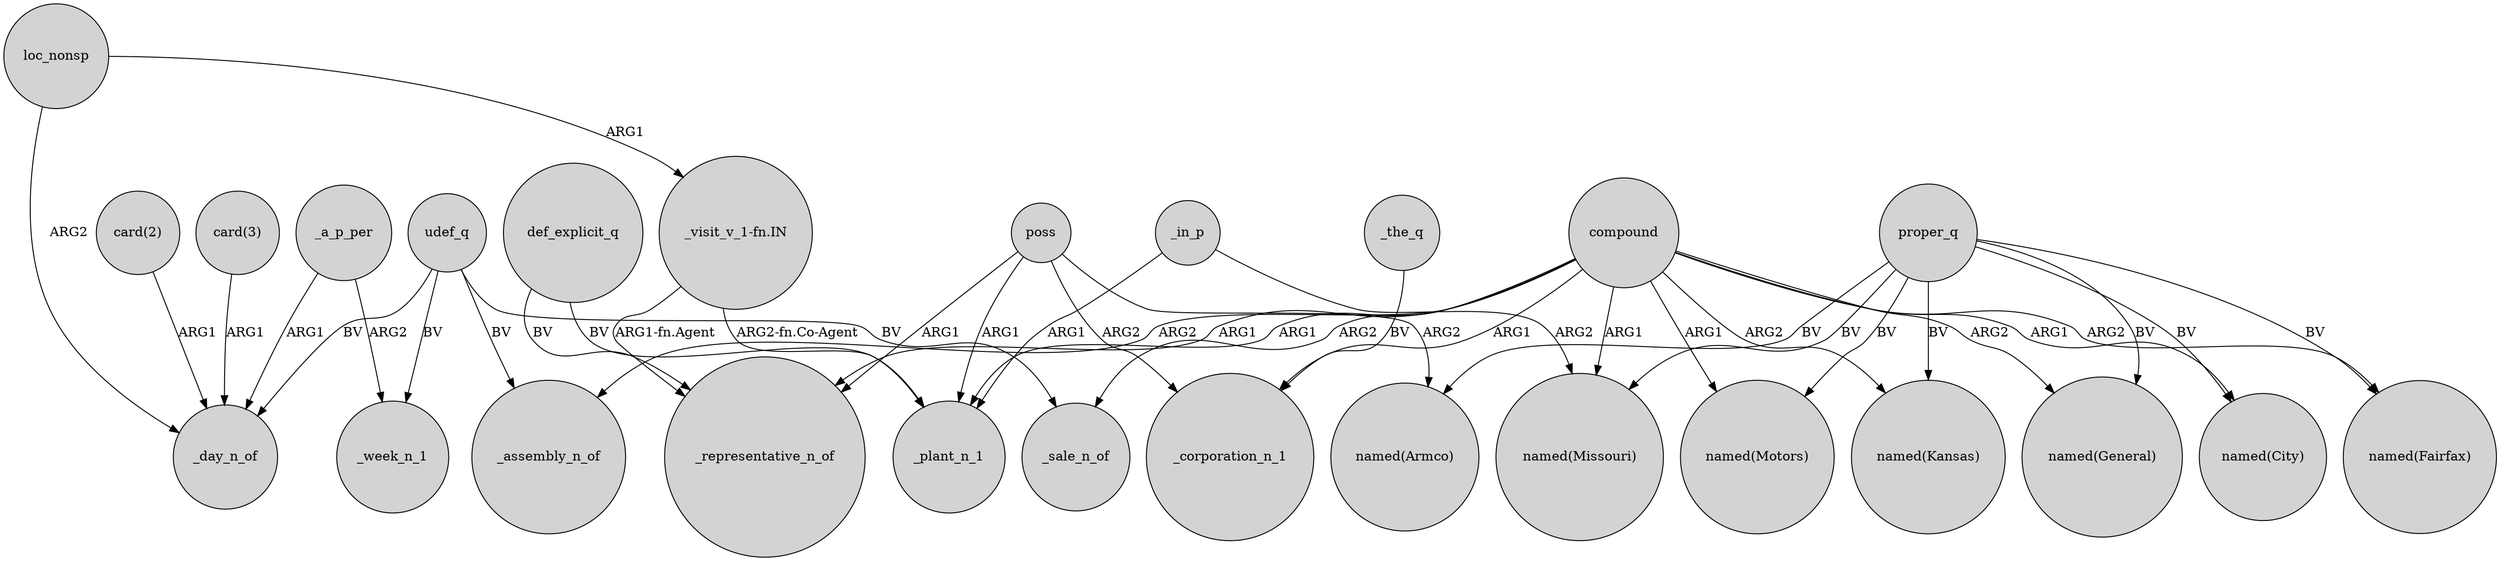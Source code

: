 digraph {
	node [shape=circle style=filled]
	"card(2)" -> _day_n_of [label=ARG1]
	poss -> _plant_n_1 [label=ARG1]
	def_explicit_q -> _plant_n_1 [label=BV]
	_in_p -> "named(Missouri)" [label=ARG2]
	compound -> "named(Missouri)" [label=ARG1]
	_the_q -> _corporation_n_1 [label=BV]
	proper_q -> "named(Motors)" [label=BV]
	proper_q -> "named(General)" [label=BV]
	poss -> _corporation_n_1 [label=ARG2]
	udef_q -> _assembly_n_of [label=BV]
	poss -> "named(Armco)" [label=ARG2]
	udef_q -> _day_n_of [label=BV]
	compound -> _representative_n_of [label=ARG1]
	poss -> _representative_n_of [label=ARG1]
	compound -> "named(General)" [label=ARG2]
	compound -> _plant_n_1 [label=ARG1]
	proper_q -> "named(Fairfax)" [label=BV]
	compound -> "named(Kansas)" [label=ARG2]
	_a_p_per -> _day_n_of [label=ARG1]
	proper_q -> "named(Missouri)" [label=BV]
	_in_p -> _plant_n_1 [label=ARG1]
	compound -> _sale_n_of [label=ARG2]
	compound -> _corporation_n_1 [label=ARG1]
	udef_q -> _week_n_1 [label=BV]
	proper_q -> "named(City)" [label=BV]
	compound -> "named(City)" [label=ARG1]
	"card(3)" -> _day_n_of [label=ARG1]
	udef_q -> _sale_n_of [label=BV]
	loc_nonsp -> _day_n_of [label=ARG2]
	"_visit_v_1-fn.IN" -> _plant_n_1 [label="ARG2-fn.Co-Agent"]
	proper_q -> "named(Kansas)" [label=BV]
	"_visit_v_1-fn.IN" -> _representative_n_of [label="ARG1-fn.Agent"]
	def_explicit_q -> _representative_n_of [label=BV]
	compound -> "named(Fairfax)" [label=ARG2]
	proper_q -> "named(Armco)" [label=BV]
	compound -> _assembly_n_of [label=ARG2]
	_a_p_per -> _week_n_1 [label=ARG2]
	compound -> "named(Motors)" [label=ARG1]
	loc_nonsp -> "_visit_v_1-fn.IN" [label=ARG1]
}
